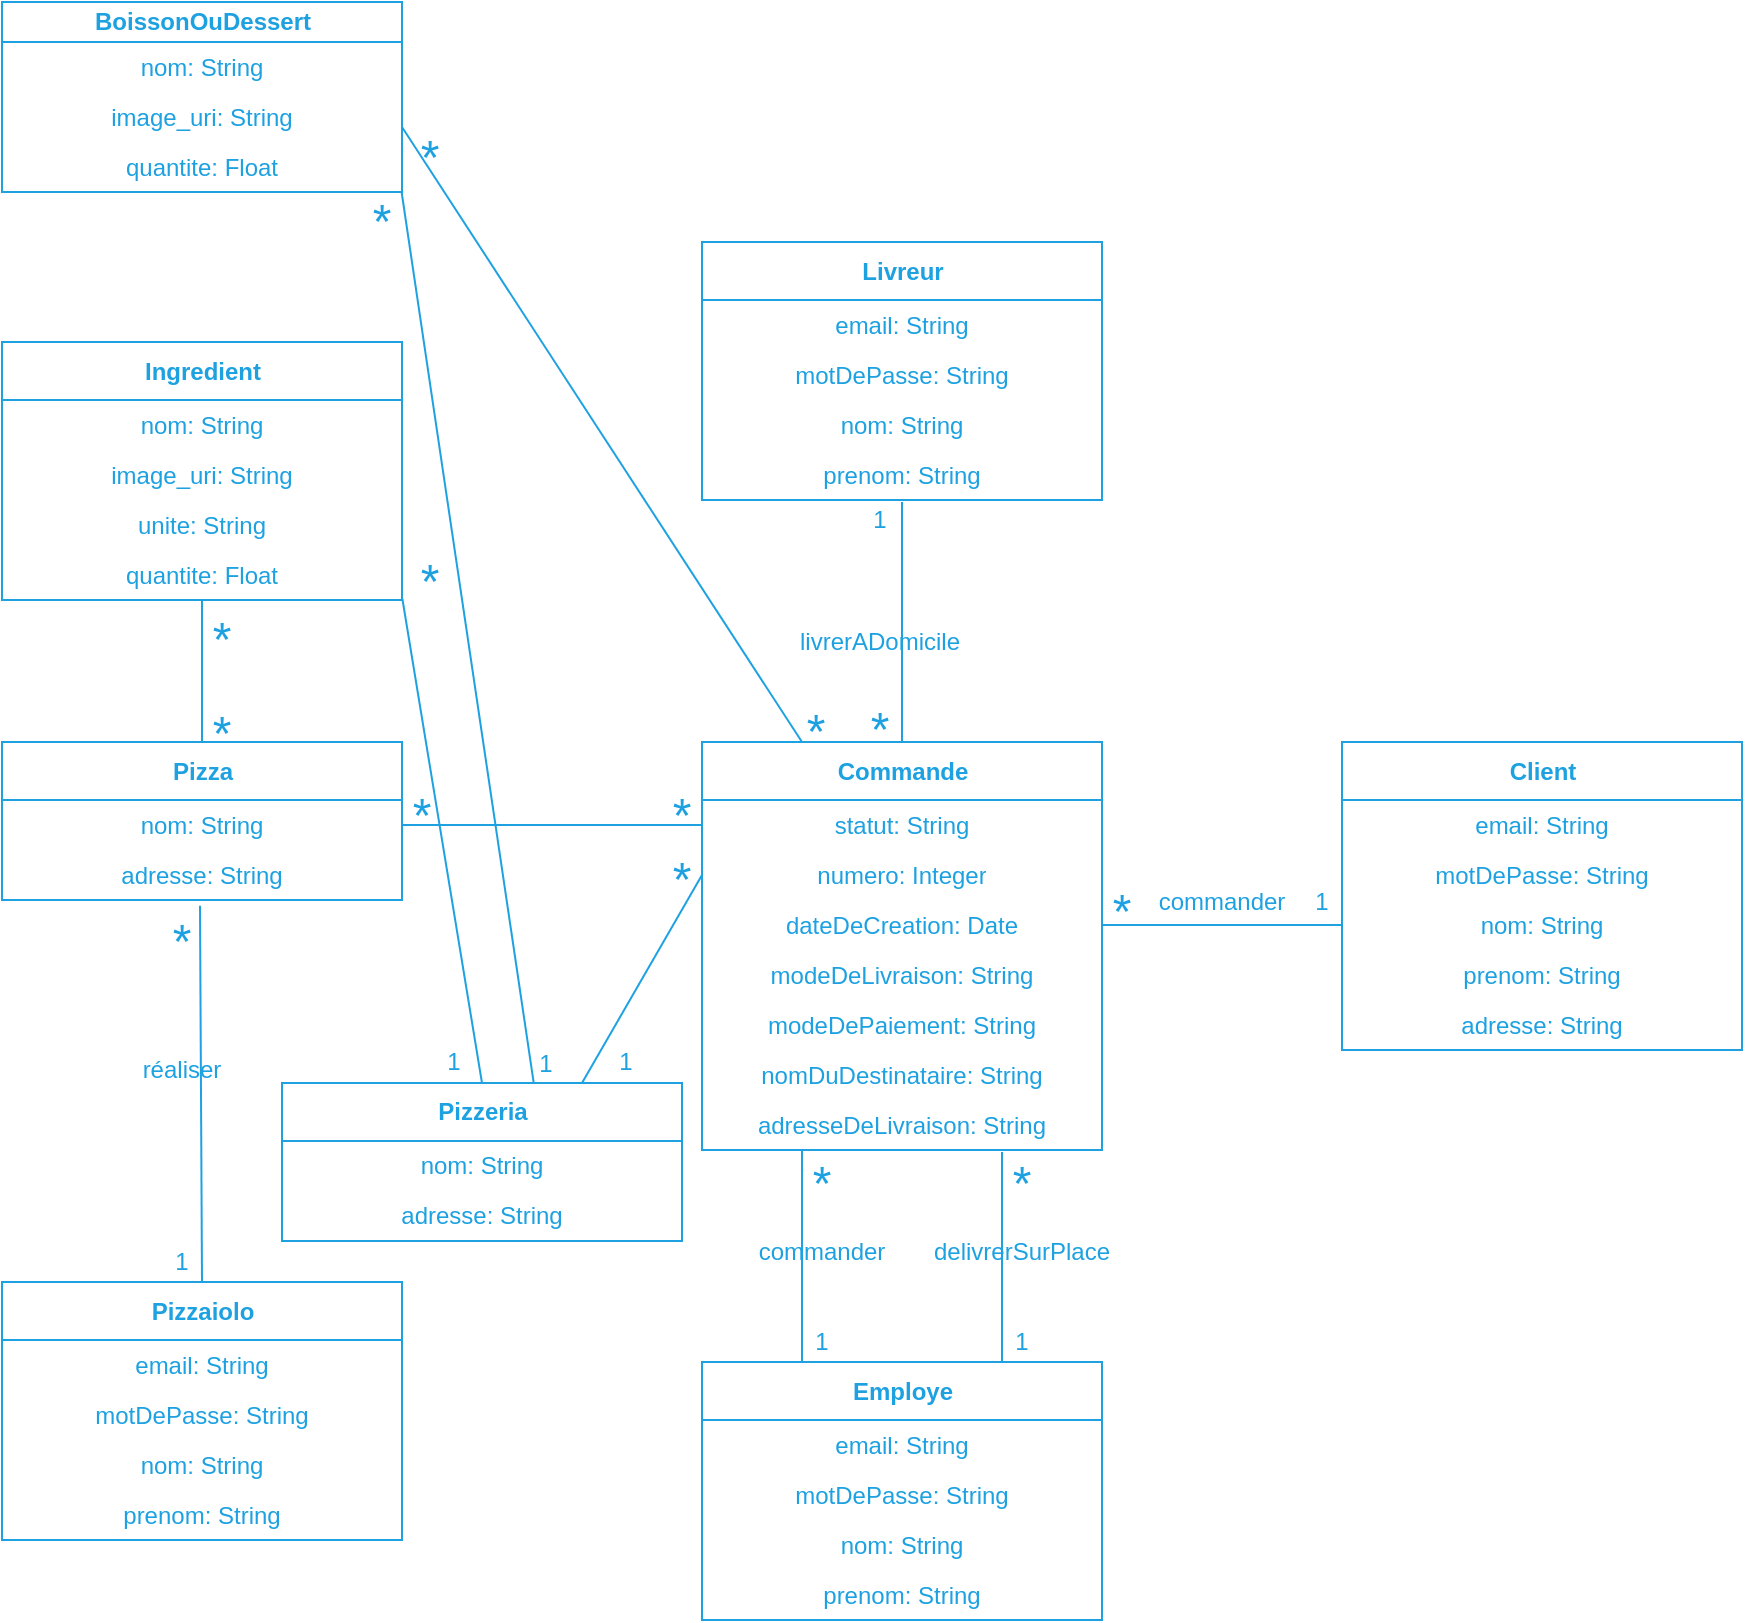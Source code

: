 <mxfile>
    <diagram id="vCWGlg-dAXmwwejnAdPU" name="Page-1">
        <mxGraphModel dx="1617" dy="1745" grid="1" gridSize="10" guides="1" tooltips="1" connect="1" arrows="1" fold="1" page="1" pageScale="1" pageWidth="827" pageHeight="1169" math="0" shadow="0">
            <root>
                <mxCell id="0"/>
                <mxCell id="1" parent="0"/>
                <mxCell id="62" style="edgeStyle=none;rounded=0;orthogonalLoop=1;jettySize=auto;html=1;exitX=0.5;exitY=0;exitDx=0;exitDy=0;endArrow=none;endFill=0;strokeColor=#1DA1E1;" parent="1" source="2" edge="1">
                    <mxGeometry relative="1" as="geometry">
                        <mxPoint x="330" y="160" as="targetPoint"/>
                    </mxGeometry>
                </mxCell>
                <mxCell id="2" value="&lt;font color=&quot;#1da1e1&quot;&gt;Commande&lt;/font&gt;" style="swimlane;fontStyle=1;align=center;verticalAlign=middle;childLayout=stackLayout;horizontal=1;startSize=29;horizontalStack=0;resizeParent=1;resizeParentMax=0;resizeLast=0;collapsible=0;marginBottom=0;html=1;fillColor=none;strokeColor=#1DA1E1;" parent="1" vertex="1">
                    <mxGeometry x="230" y="280" width="200" height="204" as="geometry"/>
                </mxCell>
                <mxCell id="3" value="&lt;font color=&quot;#1da1e1&quot;&gt;statut: String&lt;/font&gt;" style="text;html=1;strokeColor=none;fillColor=none;align=center;verticalAlign=middle;spacingLeft=4;spacingRight=4;overflow=hidden;rotatable=0;points=[[0,0.5],[1,0.5]];portConstraint=eastwest;" parent="2" vertex="1">
                    <mxGeometry y="29" width="200" height="25" as="geometry"/>
                </mxCell>
                <mxCell id="7" value="&lt;font color=&quot;#1da1e1&quot;&gt;numero: Integer&lt;/font&gt;" style="text;html=1;strokeColor=none;fillColor=none;align=center;verticalAlign=middle;spacingLeft=4;spacingRight=4;overflow=hidden;rotatable=0;points=[[0,0.5],[1,0.5]];portConstraint=eastwest;" parent="2" vertex="1">
                    <mxGeometry y="54" width="200" height="25" as="geometry"/>
                </mxCell>
                <mxCell id="15" value="&lt;font color=&quot;#1da1e1&quot;&gt;dateDeCreation: Date&lt;/font&gt;" style="text;html=1;strokeColor=none;fillColor=none;align=center;verticalAlign=middle;spacingLeft=4;spacingRight=4;overflow=hidden;rotatable=0;points=[[0,0.5],[1,0.5]];portConstraint=eastwest;" parent="2" vertex="1">
                    <mxGeometry y="79" width="200" height="25" as="geometry"/>
                </mxCell>
                <mxCell id="34" value="&lt;font color=&quot;#1da1e1&quot;&gt;modeDeLivraison: String&lt;/font&gt;" style="text;html=1;strokeColor=none;fillColor=none;align=center;verticalAlign=middle;spacingLeft=4;spacingRight=4;overflow=hidden;rotatable=0;points=[[0,0.5],[1,0.5]];portConstraint=eastwest;" parent="2" vertex="1">
                    <mxGeometry y="104" width="200" height="25" as="geometry"/>
                </mxCell>
                <mxCell id="35" value="&lt;font color=&quot;#1da1e1&quot;&gt;modeDePaiement: String&lt;/font&gt;" style="text;html=1;strokeColor=none;fillColor=none;align=center;verticalAlign=middle;spacingLeft=4;spacingRight=4;overflow=hidden;rotatable=0;points=[[0,0.5],[1,0.5]];portConstraint=eastwest;" parent="2" vertex="1">
                    <mxGeometry y="129" width="200" height="25" as="geometry"/>
                </mxCell>
                <mxCell id="131" value="&lt;span style=&quot;color: rgb(29 , 161 , 225)&quot;&gt;nomDuDestinataire: String&lt;/span&gt;" style="text;html=1;strokeColor=none;fillColor=none;align=center;verticalAlign=middle;spacingLeft=4;spacingRight=4;overflow=hidden;rotatable=0;points=[[0,0.5],[1,0.5]];portConstraint=eastwest;" vertex="1" parent="2">
                    <mxGeometry y="154" width="200" height="25" as="geometry"/>
                </mxCell>
                <mxCell id="132" value="&lt;span style=&quot;color: rgb(29 , 161 , 225)&quot;&gt;adresseDeLivraison: String&lt;/span&gt;" style="text;html=1;strokeColor=none;fillColor=none;align=center;verticalAlign=middle;spacingLeft=4;spacingRight=4;overflow=hidden;rotatable=0;points=[[0,0.5],[1,0.5]];portConstraint=eastwest;" vertex="1" parent="2">
                    <mxGeometry y="179" width="200" height="25" as="geometry"/>
                </mxCell>
                <mxCell id="10" value="&lt;font color=&quot;#1da1e1&quot;&gt;Client&lt;/font&gt;" style="swimlane;fontStyle=1;align=center;verticalAlign=middle;childLayout=stackLayout;horizontal=1;startSize=29;horizontalStack=0;resizeParent=1;resizeParentMax=0;resizeLast=0;collapsible=0;marginBottom=0;html=1;fillColor=none;strokeColor=#1DA1E1;" parent="1" vertex="1">
                    <mxGeometry x="550" y="280" width="200" height="154" as="geometry"/>
                </mxCell>
                <mxCell id="11" value="&lt;font color=&quot;#1da1e1&quot;&gt;email: String&lt;/font&gt;" style="text;html=1;strokeColor=none;fillColor=none;align=center;verticalAlign=middle;spacingLeft=4;spacingRight=4;overflow=hidden;rotatable=0;points=[[0,0.5],[1,0.5]];portConstraint=eastwest;" parent="10" vertex="1">
                    <mxGeometry y="29" width="200" height="25" as="geometry"/>
                </mxCell>
                <mxCell id="41" value="&lt;font color=&quot;#1da1e1&quot;&gt;motDePasse: String&lt;/font&gt;" style="text;html=1;strokeColor=none;fillColor=none;align=center;verticalAlign=middle;spacingLeft=4;spacingRight=4;overflow=hidden;rotatable=0;points=[[0,0.5],[1,0.5]];portConstraint=eastwest;" parent="10" vertex="1">
                    <mxGeometry y="54" width="200" height="25" as="geometry"/>
                </mxCell>
                <mxCell id="12" value="&lt;font color=&quot;#1da1e1&quot;&gt;nom: String&lt;/font&gt;" style="text;html=1;strokeColor=none;fillColor=none;align=center;verticalAlign=middle;spacingLeft=4;spacingRight=4;overflow=hidden;rotatable=0;points=[[0,0.5],[1,0.5]];portConstraint=eastwest;" parent="10" vertex="1">
                    <mxGeometry y="79" width="200" height="25" as="geometry"/>
                </mxCell>
                <mxCell id="13" value="&lt;font color=&quot;#1da1e1&quot;&gt;prenom: String&lt;/font&gt;" style="text;html=1;strokeColor=none;fillColor=none;align=center;verticalAlign=middle;spacingLeft=4;spacingRight=4;overflow=hidden;rotatable=0;points=[[0,0.5],[1,0.5]];portConstraint=eastwest;" parent="10" vertex="1">
                    <mxGeometry y="104" width="200" height="25" as="geometry"/>
                </mxCell>
                <mxCell id="14" value="&lt;font color=&quot;#1da1e1&quot;&gt;adresse: String&lt;/font&gt;" style="text;html=1;strokeColor=none;fillColor=none;align=center;verticalAlign=middle;spacingLeft=4;spacingRight=4;overflow=hidden;rotatable=0;points=[[0,0.5],[1,0.5]];portConstraint=eastwest;" parent="10" vertex="1">
                    <mxGeometry y="129" width="200" height="25" as="geometry"/>
                </mxCell>
                <mxCell id="20" style="rounded=0;orthogonalLoop=1;jettySize=auto;html=1;exitX=1;exitY=0.5;exitDx=0;exitDy=0;entryX=0;entryY=0.5;entryDx=0;entryDy=0;strokeColor=#1DA1E1;endArrow=none;endFill=0;" parent="1" source="15" target="12" edge="1">
                    <mxGeometry relative="1" as="geometry">
                        <mxPoint x="460" y="321.5" as="sourcePoint"/>
                    </mxGeometry>
                </mxCell>
                <mxCell id="23" value="&lt;font color=&quot;#1da1e1&quot; style=&quot;font-size: 24px ; line-height: 120%&quot;&gt;*&lt;/font&gt;" style="text;html=1;strokeColor=none;fillColor=none;align=center;verticalAlign=middle;whiteSpace=wrap;rounded=0;" parent="1" vertex="1">
                    <mxGeometry x="430" y="355" width="20" height="20" as="geometry"/>
                </mxCell>
                <mxCell id="25" value="&lt;font color=&quot;#1da1e1&quot;&gt;1&lt;/font&gt;" style="text;html=1;strokeColor=none;fillColor=none;align=center;verticalAlign=middle;whiteSpace=wrap;rounded=0;" parent="1" vertex="1">
                    <mxGeometry x="520" y="350" width="40" height="20" as="geometry"/>
                </mxCell>
                <mxCell id="26" value="&lt;font color=&quot;#1da1e1&quot;&gt;Employe&lt;/font&gt;" style="swimlane;fontStyle=1;align=center;verticalAlign=middle;childLayout=stackLayout;horizontal=1;startSize=29;horizontalStack=0;resizeParent=1;resizeParentMax=0;resizeLast=0;collapsible=0;marginBottom=0;html=1;fillColor=none;strokeColor=#1DA1E1;" parent="1" vertex="1">
                    <mxGeometry x="230" y="590" width="200" height="129" as="geometry"/>
                </mxCell>
                <mxCell id="27" value="&lt;font color=&quot;#1da1e1&quot;&gt;email: String&lt;/font&gt;" style="text;html=1;strokeColor=none;fillColor=none;align=center;verticalAlign=middle;spacingLeft=4;spacingRight=4;overflow=hidden;rotatable=0;points=[[0,0.5],[1,0.5]];portConstraint=eastwest;" parent="26" vertex="1">
                    <mxGeometry y="29" width="200" height="25" as="geometry"/>
                </mxCell>
                <mxCell id="42" value="&lt;font color=&quot;#1da1e1&quot;&gt;motDePasse: String&lt;/font&gt;" style="text;html=1;strokeColor=none;fillColor=none;align=center;verticalAlign=middle;spacingLeft=4;spacingRight=4;overflow=hidden;rotatable=0;points=[[0,0.5],[1,0.5]];portConstraint=eastwest;" parent="26" vertex="1">
                    <mxGeometry y="54" width="200" height="25" as="geometry"/>
                </mxCell>
                <mxCell id="28" value="&lt;font color=&quot;#1da1e1&quot;&gt;nom: String&lt;/font&gt;" style="text;html=1;strokeColor=none;fillColor=none;align=center;verticalAlign=middle;spacingLeft=4;spacingRight=4;overflow=hidden;rotatable=0;points=[[0,0.5],[1,0.5]];portConstraint=eastwest;" parent="26" vertex="1">
                    <mxGeometry y="79" width="200" height="25" as="geometry"/>
                </mxCell>
                <mxCell id="29" value="&lt;font color=&quot;#1da1e1&quot;&gt;prenom: String&lt;/font&gt;" style="text;html=1;strokeColor=none;fillColor=none;align=center;verticalAlign=middle;spacingLeft=4;spacingRight=4;overflow=hidden;rotatable=0;points=[[0,0.5],[1,0.5]];portConstraint=eastwest;" parent="26" vertex="1">
                    <mxGeometry y="104" width="200" height="25" as="geometry"/>
                </mxCell>
                <mxCell id="36" style="rounded=0;orthogonalLoop=1;jettySize=auto;html=1;entryX=0.25;entryY=0;entryDx=0;entryDy=0;endArrow=none;endFill=0;strokeColor=#1DA1E1;exitX=0.25;exitY=1;exitDx=0;exitDy=0;" parent="1" source="2" target="26" edge="1">
                    <mxGeometry relative="1" as="geometry">
                        <mxPoint x="290" y="460" as="sourcePoint"/>
                    </mxGeometry>
                </mxCell>
                <mxCell id="37" value="&lt;font color=&quot;#1da1e1&quot; style=&quot;font-size: 24px ; line-height: 120%&quot;&gt;*&lt;/font&gt;" style="text;html=1;strokeColor=none;fillColor=none;align=center;verticalAlign=middle;whiteSpace=wrap;rounded=0;" parent="1" vertex="1">
                    <mxGeometry x="280" y="491" width="20" height="20" as="geometry"/>
                </mxCell>
                <mxCell id="38" value="&lt;font color=&quot;#1da1e1&quot;&gt;1&lt;/font&gt;" style="text;html=1;strokeColor=none;fillColor=none;align=center;verticalAlign=middle;whiteSpace=wrap;rounded=0;" parent="1" vertex="1">
                    <mxGeometry x="270" y="570" width="40" height="20" as="geometry"/>
                </mxCell>
                <mxCell id="39" value="&lt;font color=&quot;#1da1e1&quot;&gt;commander&lt;/font&gt;" style="text;html=1;strokeColor=none;fillColor=none;align=center;verticalAlign=middle;whiteSpace=wrap;rounded=0;" parent="1" vertex="1">
                    <mxGeometry x="250" y="525" width="80" height="20" as="geometry"/>
                </mxCell>
                <mxCell id="40" value="&lt;font color=&quot;#1da1e1&quot;&gt;commander&lt;/font&gt;" style="text;html=1;strokeColor=none;fillColor=none;align=center;verticalAlign=middle;whiteSpace=wrap;rounded=0;" parent="1" vertex="1">
                    <mxGeometry x="450" y="350" width="80" height="20" as="geometry"/>
                </mxCell>
                <mxCell id="43" value="&lt;font color=&quot;#1da1e1&quot;&gt;Pizzaiolo&lt;/font&gt;" style="swimlane;fontStyle=1;align=center;verticalAlign=middle;childLayout=stackLayout;horizontal=1;startSize=29;horizontalStack=0;resizeParent=1;resizeParentMax=0;resizeLast=0;collapsible=0;marginBottom=0;html=1;fillColor=none;strokeColor=#1DA1E1;" parent="1" vertex="1">
                    <mxGeometry x="-120" y="550" width="200" height="129" as="geometry"/>
                </mxCell>
                <mxCell id="44" value="&lt;font color=&quot;#1da1e1&quot;&gt;email: String&lt;/font&gt;" style="text;html=1;strokeColor=none;fillColor=none;align=center;verticalAlign=middle;spacingLeft=4;spacingRight=4;overflow=hidden;rotatable=0;points=[[0,0.5],[1,0.5]];portConstraint=eastwest;" parent="43" vertex="1">
                    <mxGeometry y="29" width="200" height="25" as="geometry"/>
                </mxCell>
                <mxCell id="45" value="&lt;font color=&quot;#1da1e1&quot;&gt;motDePasse: String&lt;/font&gt;" style="text;html=1;strokeColor=none;fillColor=none;align=center;verticalAlign=middle;spacingLeft=4;spacingRight=4;overflow=hidden;rotatable=0;points=[[0,0.5],[1,0.5]];portConstraint=eastwest;" parent="43" vertex="1">
                    <mxGeometry y="54" width="200" height="25" as="geometry"/>
                </mxCell>
                <mxCell id="46" value="&lt;font color=&quot;#1da1e1&quot;&gt;nom: String&lt;/font&gt;" style="text;html=1;strokeColor=none;fillColor=none;align=center;verticalAlign=middle;spacingLeft=4;spacingRight=4;overflow=hidden;rotatable=0;points=[[0,0.5],[1,0.5]];portConstraint=eastwest;" parent="43" vertex="1">
                    <mxGeometry y="79" width="200" height="25" as="geometry"/>
                </mxCell>
                <mxCell id="47" value="&lt;font color=&quot;#1da1e1&quot;&gt;prenom: String&lt;/font&gt;" style="text;html=1;strokeColor=none;fillColor=none;align=center;verticalAlign=middle;spacingLeft=4;spacingRight=4;overflow=hidden;rotatable=0;points=[[0,0.5],[1,0.5]];portConstraint=eastwest;" parent="43" vertex="1">
                    <mxGeometry y="104" width="200" height="25" as="geometry"/>
                </mxCell>
                <mxCell id="49" style="rounded=0;orthogonalLoop=1;jettySize=auto;html=1;entryX=0.75;entryY=0;entryDx=0;entryDy=0;endArrow=none;endFill=0;strokeColor=#1DA1E1;" parent="1" target="26" edge="1">
                    <mxGeometry relative="1" as="geometry">
                        <mxPoint x="380" y="485" as="sourcePoint"/>
                        <mxPoint x="400" y="550" as="targetPoint"/>
                    </mxGeometry>
                </mxCell>
                <mxCell id="50" value="&lt;font color=&quot;#1da1e1&quot;&gt;delivrerSurPlace&lt;/font&gt;" style="text;html=1;strokeColor=none;fillColor=none;align=center;verticalAlign=middle;whiteSpace=wrap;rounded=0;" parent="1" vertex="1">
                    <mxGeometry x="350" y="525" width="80" height="20" as="geometry"/>
                </mxCell>
                <mxCell id="51" value="&lt;font color=&quot;#1da1e1&quot;&gt;1&lt;/font&gt;" style="text;html=1;strokeColor=none;fillColor=none;align=center;verticalAlign=middle;whiteSpace=wrap;rounded=0;" parent="1" vertex="1">
                    <mxGeometry x="370" y="570" width="40" height="20" as="geometry"/>
                </mxCell>
                <mxCell id="52" value="&lt;font color=&quot;#1da1e1&quot; style=&quot;font-size: 24px ; line-height: 120%&quot;&gt;*&lt;/font&gt;" style="text;html=1;strokeColor=none;fillColor=none;align=center;verticalAlign=middle;whiteSpace=wrap;rounded=0;" parent="1" vertex="1">
                    <mxGeometry x="380" y="491" width="20" height="20" as="geometry"/>
                </mxCell>
                <mxCell id="53" value="&lt;font color=&quot;#1da1e1&quot; style=&quot;font-size: 24px ; line-height: 120%&quot;&gt;*&lt;/font&gt;" style="text;html=1;strokeColor=none;fillColor=none;align=center;verticalAlign=middle;whiteSpace=wrap;rounded=0;" parent="1" vertex="1">
                    <mxGeometry x="-40" y="370" width="20" height="20" as="geometry"/>
                </mxCell>
                <mxCell id="54" value="&lt;font color=&quot;#1da1e1&quot;&gt;réaliser&lt;/font&gt;" style="text;html=1;strokeColor=none;fillColor=none;align=center;verticalAlign=middle;whiteSpace=wrap;rounded=0;" parent="1" vertex="1">
                    <mxGeometry x="-70" y="434" width="80" height="20" as="geometry"/>
                </mxCell>
                <mxCell id="55" value="&lt;font color=&quot;#1da1e1&quot;&gt;1&lt;/font&gt;" style="text;html=1;strokeColor=none;fillColor=none;align=center;verticalAlign=middle;whiteSpace=wrap;rounded=0;" parent="1" vertex="1">
                    <mxGeometry x="-50" y="530" width="40" height="20" as="geometry"/>
                </mxCell>
                <mxCell id="56" style="rounded=0;orthogonalLoop=1;jettySize=auto;html=1;endArrow=none;endFill=0;strokeColor=#1DA1E1;exitX=0.5;exitY=0;exitDx=0;exitDy=0;entryX=0.495;entryY=1.114;entryDx=0;entryDy=0;entryPerimeter=0;" parent="1" source="43" target="107" edge="1">
                    <mxGeometry relative="1" as="geometry">
                        <mxPoint x="280" y="160" as="sourcePoint"/>
                        <mxPoint x="40" y="390" as="targetPoint"/>
                    </mxGeometry>
                </mxCell>
                <mxCell id="57" value="&lt;font color=&quot;#1da1e1&quot;&gt;Livreur&lt;/font&gt;" style="swimlane;fontStyle=1;align=center;verticalAlign=middle;childLayout=stackLayout;horizontal=1;startSize=29;horizontalStack=0;resizeParent=1;resizeParentMax=0;resizeLast=0;collapsible=0;marginBottom=0;html=1;fillColor=none;strokeColor=#1DA1E1;" parent="1" vertex="1">
                    <mxGeometry x="230" y="30" width="200" height="129" as="geometry"/>
                </mxCell>
                <mxCell id="58" value="&lt;font color=&quot;#1da1e1&quot;&gt;email: String&lt;/font&gt;" style="text;html=1;strokeColor=none;fillColor=none;align=center;verticalAlign=middle;spacingLeft=4;spacingRight=4;overflow=hidden;rotatable=0;points=[[0,0.5],[1,0.5]];portConstraint=eastwest;" parent="57" vertex="1">
                    <mxGeometry y="29" width="200" height="25" as="geometry"/>
                </mxCell>
                <mxCell id="59" value="&lt;font color=&quot;#1da1e1&quot;&gt;motDePasse: String&lt;/font&gt;" style="text;html=1;strokeColor=none;fillColor=none;align=center;verticalAlign=middle;spacingLeft=4;spacingRight=4;overflow=hidden;rotatable=0;points=[[0,0.5],[1,0.5]];portConstraint=eastwest;" parent="57" vertex="1">
                    <mxGeometry y="54" width="200" height="25" as="geometry"/>
                </mxCell>
                <mxCell id="60" value="&lt;font color=&quot;#1da1e1&quot;&gt;nom: String&lt;/font&gt;" style="text;html=1;strokeColor=none;fillColor=none;align=center;verticalAlign=middle;spacingLeft=4;spacingRight=4;overflow=hidden;rotatable=0;points=[[0,0.5],[1,0.5]];portConstraint=eastwest;" parent="57" vertex="1">
                    <mxGeometry y="79" width="200" height="25" as="geometry"/>
                </mxCell>
                <mxCell id="61" value="&lt;font color=&quot;#1da1e1&quot;&gt;prenom: String&lt;/font&gt;" style="text;html=1;strokeColor=none;fillColor=none;align=center;verticalAlign=middle;spacingLeft=4;spacingRight=4;overflow=hidden;rotatable=0;points=[[0,0.5],[1,0.5]];portConstraint=eastwest;" parent="57" vertex="1">
                    <mxGeometry y="104" width="200" height="25" as="geometry"/>
                </mxCell>
                <mxCell id="63" value="&lt;font color=&quot;#1da1e1&quot;&gt;livrerADomicile&lt;/font&gt;" style="text;html=1;strokeColor=none;fillColor=none;align=center;verticalAlign=middle;whiteSpace=wrap;rounded=0;" parent="1" vertex="1">
                    <mxGeometry x="279" y="220" width="80" height="20" as="geometry"/>
                </mxCell>
                <mxCell id="64" value="&lt;font color=&quot;#1da1e1&quot; style=&quot;font-size: 24px ; line-height: 120%&quot;&gt;*&lt;/font&gt;" style="text;html=1;strokeColor=none;fillColor=none;align=center;verticalAlign=middle;whiteSpace=wrap;rounded=0;" parent="1" vertex="1">
                    <mxGeometry x="309" y="264" width="20" height="20" as="geometry"/>
                </mxCell>
                <mxCell id="66" value="&lt;font color=&quot;#1da1e1&quot;&gt;1&lt;/font&gt;" style="text;html=1;strokeColor=none;fillColor=none;align=center;verticalAlign=middle;whiteSpace=wrap;rounded=0;" parent="1" vertex="1">
                    <mxGeometry x="299" y="159" width="40" height="20" as="geometry"/>
                </mxCell>
                <mxCell id="77" value="&lt;font color=&quot;#1da1e1&quot;&gt;Ingredient&lt;/font&gt;" style="swimlane;fontStyle=1;align=center;verticalAlign=middle;childLayout=stackLayout;horizontal=1;startSize=29;horizontalStack=0;resizeParent=1;resizeParentMax=0;resizeLast=0;collapsible=0;marginBottom=0;html=1;fillColor=none;strokeColor=#1DA1E1;" parent="1" vertex="1">
                    <mxGeometry x="-120" y="80" width="200" height="129" as="geometry"/>
                </mxCell>
                <mxCell id="78" value="&lt;font color=&quot;#1da1e1&quot;&gt;nom: String&lt;/font&gt;" style="text;html=1;strokeColor=none;fillColor=none;align=center;verticalAlign=middle;spacingLeft=4;spacingRight=4;overflow=hidden;rotatable=0;points=[[0,0.5],[1,0.5]];portConstraint=eastwest;" parent="77" vertex="1">
                    <mxGeometry y="29" width="200" height="25" as="geometry"/>
                </mxCell>
                <mxCell id="101" value="&lt;font color=&quot;#1da1e1&quot;&gt;image_uri: String&lt;/font&gt;" style="text;html=1;strokeColor=none;fillColor=none;align=center;verticalAlign=middle;spacingLeft=4;spacingRight=4;overflow=hidden;rotatable=0;points=[[0,0.5],[1,0.5]];portConstraint=eastwest;" parent="77" vertex="1">
                    <mxGeometry y="54" width="200" height="25" as="geometry"/>
                </mxCell>
                <mxCell id="79" value="&lt;font color=&quot;#1da1e1&quot;&gt;unite: String&lt;/font&gt;" style="text;html=1;strokeColor=none;fillColor=none;align=center;verticalAlign=middle;spacingLeft=4;spacingRight=4;overflow=hidden;rotatable=0;points=[[0,0.5],[1,0.5]];portConstraint=eastwest;" parent="77" vertex="1">
                    <mxGeometry y="79" width="200" height="25" as="geometry"/>
                </mxCell>
                <mxCell id="80" value="&lt;font color=&quot;#1da1e1&quot;&gt;quantite: Float&lt;/font&gt;" style="text;html=1;strokeColor=none;fillColor=none;align=center;verticalAlign=middle;spacingLeft=4;spacingRight=4;overflow=hidden;rotatable=0;points=[[0,0.5],[1,0.5]];portConstraint=eastwest;" parent="77" vertex="1">
                    <mxGeometry y="104" width="200" height="25" as="geometry"/>
                </mxCell>
                <mxCell id="90" style="edgeStyle=none;rounded=0;orthogonalLoop=1;jettySize=auto;html=1;exitX=0.5;exitY=0;exitDx=0;exitDy=0;entryX=0.5;entryY=1;entryDx=0;entryDy=0;endArrow=none;endFill=0;strokeColor=#1DA1E1;" parent="1" source="82" target="77" edge="1">
                    <mxGeometry relative="1" as="geometry"/>
                </mxCell>
                <mxCell id="82" value="&lt;font color=&quot;#1da1e1&quot;&gt;Pizza&lt;/font&gt;" style="swimlane;fontStyle=1;align=center;verticalAlign=middle;childLayout=stackLayout;horizontal=1;startSize=29;horizontalStack=0;resizeParent=1;resizeParentMax=0;resizeLast=0;collapsible=0;marginBottom=0;html=1;fillColor=none;strokeColor=#1DA1E1;" parent="1" vertex="1">
                    <mxGeometry x="-120" y="280" width="200" height="79" as="geometry"/>
                </mxCell>
                <mxCell id="83" value="&lt;font color=&quot;#1da1e1&quot;&gt;nom: String&lt;/font&gt;" style="text;html=1;strokeColor=none;fillColor=none;align=center;verticalAlign=middle;spacingLeft=4;spacingRight=4;overflow=hidden;rotatable=0;points=[[0,0.5],[1,0.5]];portConstraint=eastwest;" parent="82" vertex="1">
                    <mxGeometry y="29" width="200" height="25" as="geometry"/>
                </mxCell>
                <mxCell id="107" value="&lt;font color=&quot;#1da1e1&quot;&gt;adresse: String&lt;/font&gt;" style="text;html=1;strokeColor=none;fillColor=none;align=center;verticalAlign=middle;spacingLeft=4;spacingRight=4;overflow=hidden;rotatable=0;points=[[0,0.5],[1,0.5]];portConstraint=eastwest;" parent="82" vertex="1">
                    <mxGeometry y="54" width="200" height="25" as="geometry"/>
                </mxCell>
                <mxCell id="86" style="edgeStyle=none;rounded=0;orthogonalLoop=1;jettySize=auto;html=1;exitX=1;exitY=0.5;exitDx=0;exitDy=0;entryX=0;entryY=0.5;entryDx=0;entryDy=0;endArrow=none;endFill=0;strokeColor=#1DA1E1;" parent="1" source="83" target="3" edge="1">
                    <mxGeometry relative="1" as="geometry"/>
                </mxCell>
                <mxCell id="87" value="&lt;font color=&quot;#1da1e1&quot; style=&quot;font-size: 24px ; line-height: 120%&quot;&gt;*&lt;/font&gt;" style="text;html=1;strokeColor=none;fillColor=none;align=center;verticalAlign=middle;whiteSpace=wrap;rounded=0;" parent="1" vertex="1">
                    <mxGeometry x="80" y="307" width="20" height="20" as="geometry"/>
                </mxCell>
                <mxCell id="89" value="&lt;font color=&quot;#1da1e1&quot; style=&quot;font-size: 24px ; line-height: 120%&quot;&gt;*&lt;/font&gt;" style="text;html=1;strokeColor=none;fillColor=none;align=center;verticalAlign=middle;whiteSpace=wrap;rounded=0;" parent="1" vertex="1">
                    <mxGeometry x="210" y="307" width="20" height="20" as="geometry"/>
                </mxCell>
                <mxCell id="91" value="&lt;font color=&quot;#1da1e1&quot; style=&quot;font-size: 24px ; line-height: 120%&quot;&gt;*&lt;/font&gt;" style="text;html=1;strokeColor=none;fillColor=none;align=center;verticalAlign=middle;whiteSpace=wrap;rounded=0;" parent="1" vertex="1">
                    <mxGeometry x="-20" y="219" width="20" height="20" as="geometry"/>
                </mxCell>
                <mxCell id="92" value="&lt;font color=&quot;#1da1e1&quot; style=&quot;font-size: 24px ; line-height: 120%&quot;&gt;*&lt;/font&gt;" style="text;html=1;strokeColor=none;fillColor=none;align=center;verticalAlign=middle;whiteSpace=wrap;rounded=0;" parent="1" vertex="1">
                    <mxGeometry x="-20" y="266" width="20" height="20" as="geometry"/>
                </mxCell>
                <mxCell id="102" value="&lt;font color=&quot;#1da1e1&quot;&gt;BoissonOuDessert&lt;/font&gt;" style="swimlane;fontStyle=1;align=center;verticalAlign=middle;childLayout=stackLayout;horizontal=1;startSize=20;horizontalStack=0;resizeParent=1;resizeParentMax=0;resizeLast=0;collapsible=0;marginBottom=0;html=1;fillColor=none;strokeColor=#1DA1E1;" parent="1" vertex="1">
                    <mxGeometry x="-120" y="-90" width="200" height="95" as="geometry"/>
                </mxCell>
                <mxCell id="103" value="&lt;font color=&quot;#1da1e1&quot;&gt;nom: String&lt;/font&gt;" style="text;html=1;strokeColor=none;fillColor=none;align=center;verticalAlign=middle;spacingLeft=4;spacingRight=4;overflow=hidden;rotatable=0;points=[[0,0.5],[1,0.5]];portConstraint=eastwest;" parent="102" vertex="1">
                    <mxGeometry y="20" width="200" height="25" as="geometry"/>
                </mxCell>
                <mxCell id="104" value="&lt;font color=&quot;#1da1e1&quot;&gt;image_uri: String&lt;/font&gt;" style="text;html=1;strokeColor=none;fillColor=none;align=center;verticalAlign=middle;spacingLeft=4;spacingRight=4;overflow=hidden;rotatable=0;points=[[0,0.5],[1,0.5]];portConstraint=eastwest;" parent="102" vertex="1">
                    <mxGeometry y="45" width="200" height="25" as="geometry"/>
                </mxCell>
                <mxCell id="106" value="&lt;font color=&quot;#1da1e1&quot;&gt;quantite: Float&lt;/font&gt;" style="text;html=1;strokeColor=none;fillColor=none;align=center;verticalAlign=middle;spacingLeft=4;spacingRight=4;overflow=hidden;rotatable=0;points=[[0,0.5],[1,0.5]];portConstraint=eastwest;" parent="102" vertex="1">
                    <mxGeometry y="70" width="200" height="25" as="geometry"/>
                </mxCell>
                <mxCell id="108" style="edgeStyle=none;rounded=0;orthogonalLoop=1;jettySize=auto;html=1;exitX=1;exitY=0.5;exitDx=0;exitDy=0;entryX=0.25;entryY=0;entryDx=0;entryDy=0;endArrow=none;endFill=0;strokeColor=#1DA1E1;" parent="1" target="2" edge="1">
                    <mxGeometry relative="1" as="geometry">
                        <mxPoint x="80" y="-27.5" as="sourcePoint"/>
                    </mxGeometry>
                </mxCell>
                <mxCell id="109" value="&lt;font color=&quot;#1da1e1&quot; style=&quot;font-size: 24px ; line-height: 120%&quot;&gt;*&lt;/font&gt;" style="text;html=1;strokeColor=none;fillColor=none;align=center;verticalAlign=middle;whiteSpace=wrap;rounded=0;" parent="1" vertex="1">
                    <mxGeometry x="84" y="-22" width="20" height="20" as="geometry"/>
                </mxCell>
                <mxCell id="110" value="&lt;font color=&quot;#1da1e1&quot; style=&quot;font-size: 24px ; line-height: 120%&quot;&gt;*&lt;/font&gt;" style="text;html=1;strokeColor=none;fillColor=none;align=center;verticalAlign=middle;whiteSpace=wrap;rounded=0;" parent="1" vertex="1">
                    <mxGeometry x="277" y="265" width="20" height="20" as="geometry"/>
                </mxCell>
                <mxCell id="111" value="&lt;font color=&quot;#1da1e1&quot;&gt;Pizzeria&lt;/font&gt;" style="swimlane;fontStyle=1;align=center;verticalAlign=middle;childLayout=stackLayout;horizontal=1;startSize=29;horizontalStack=0;resizeParent=1;resizeParentMax=0;resizeLast=0;collapsible=0;marginBottom=0;html=1;fillColor=none;strokeColor=#1DA1E1;" parent="1" vertex="1">
                    <mxGeometry x="20" y="450.5" width="200" height="79" as="geometry"/>
                </mxCell>
                <mxCell id="112" value="&lt;font color=&quot;#1da1e1&quot;&gt;nom: String&lt;/font&gt;" style="text;html=1;strokeColor=none;fillColor=none;align=center;verticalAlign=middle;spacingLeft=4;spacingRight=4;overflow=hidden;rotatable=0;points=[[0,0.5],[1,0.5]];portConstraint=eastwest;" parent="111" vertex="1">
                    <mxGeometry y="29" width="200" height="25" as="geometry"/>
                </mxCell>
                <mxCell id="113" value="&lt;font color=&quot;#1da1e1&quot;&gt;adresse: String&lt;/font&gt;" style="text;html=1;strokeColor=none;fillColor=none;align=center;verticalAlign=middle;spacingLeft=4;spacingRight=4;overflow=hidden;rotatable=0;points=[[0,0.5],[1,0.5]];portConstraint=eastwest;" parent="111" vertex="1">
                    <mxGeometry y="54" width="200" height="25" as="geometry"/>
                </mxCell>
                <mxCell id="117" style="edgeStyle=none;rounded=0;orthogonalLoop=1;jettySize=auto;html=1;exitX=0;exitY=0.5;exitDx=0;exitDy=0;endArrow=none;endFill=0;strokeColor=#1DA1E1;entryX=0.75;entryY=0;entryDx=0;entryDy=0;" parent="1" source="7" target="111" edge="1">
                    <mxGeometry relative="1" as="geometry">
                        <mxPoint x="550" y="106.5" as="targetPoint"/>
                        <mxPoint x="440" y="106.5" as="sourcePoint"/>
                    </mxGeometry>
                </mxCell>
                <mxCell id="122" style="edgeStyle=none;rounded=0;orthogonalLoop=1;jettySize=auto;html=1;exitX=1.001;exitY=0.98;exitDx=0;exitDy=0;endArrow=none;endFill=0;strokeColor=#1DA1E1;entryX=0.5;entryY=0;entryDx=0;entryDy=0;exitPerimeter=0;" parent="1" source="80" target="111" edge="1">
                    <mxGeometry relative="1" as="geometry">
                        <mxPoint x="180" y="460.5" as="targetPoint"/>
                        <mxPoint x="240" y="356.5" as="sourcePoint"/>
                    </mxGeometry>
                </mxCell>
                <mxCell id="123" value="&lt;font color=&quot;#1da1e1&quot; style=&quot;font-size: 24px ; line-height: 120%&quot;&gt;*&lt;/font&gt;" style="text;html=1;strokeColor=none;fillColor=none;align=center;verticalAlign=middle;whiteSpace=wrap;rounded=0;" parent="1" vertex="1">
                    <mxGeometry x="210" y="339" width="20" height="20" as="geometry"/>
                </mxCell>
                <mxCell id="124" value="&lt;font color=&quot;#1da1e1&quot; style=&quot;font-size: 24px ; line-height: 120%&quot;&gt;*&lt;/font&gt;" style="text;html=1;strokeColor=none;fillColor=none;align=center;verticalAlign=middle;whiteSpace=wrap;rounded=0;" parent="1" vertex="1">
                    <mxGeometry x="84" y="190" width="20" height="20" as="geometry"/>
                </mxCell>
                <mxCell id="125" value="&lt;font color=&quot;#1da1e1&quot;&gt;1&lt;/font&gt;" style="text;html=1;strokeColor=none;fillColor=none;align=center;verticalAlign=middle;whiteSpace=wrap;rounded=0;" parent="1" vertex="1">
                    <mxGeometry x="86" y="430" width="40" height="20" as="geometry"/>
                </mxCell>
                <mxCell id="127" value="&lt;font color=&quot;#1da1e1&quot;&gt;1&lt;/font&gt;" style="text;html=1;strokeColor=none;fillColor=none;align=center;verticalAlign=middle;whiteSpace=wrap;rounded=0;" parent="1" vertex="1">
                    <mxGeometry x="172" y="430" width="40" height="20" as="geometry"/>
                </mxCell>
                <mxCell id="128" style="edgeStyle=none;rounded=0;orthogonalLoop=1;jettySize=auto;html=1;exitX=0.999;exitY=1;exitDx=0;exitDy=0;endArrow=none;endFill=0;strokeColor=#1DA1E1;entryX=0.629;entryY=-0.006;entryDx=0;entryDy=0;exitPerimeter=0;entryPerimeter=0;" parent="1" source="106" target="111" edge="1">
                    <mxGeometry relative="1" as="geometry">
                        <mxPoint x="130" y="460.5" as="targetPoint"/>
                        <mxPoint x="90.2" y="198.5" as="sourcePoint"/>
                    </mxGeometry>
                </mxCell>
                <mxCell id="129" value="&lt;font color=&quot;#1da1e1&quot; style=&quot;font-size: 24px ; line-height: 120%&quot;&gt;*&lt;/font&gt;" style="text;html=1;strokeColor=none;fillColor=none;align=center;verticalAlign=middle;whiteSpace=wrap;rounded=0;" parent="1" vertex="1">
                    <mxGeometry x="60" y="10" width="20" height="20" as="geometry"/>
                </mxCell>
                <mxCell id="130" value="&lt;font color=&quot;#1da1e1&quot;&gt;1&lt;/font&gt;" style="text;html=1;strokeColor=none;fillColor=none;align=center;verticalAlign=middle;whiteSpace=wrap;rounded=0;" parent="1" vertex="1">
                    <mxGeometry x="132" y="430.5" width="40" height="20" as="geometry"/>
                </mxCell>
            </root>
        </mxGraphModel>
    </diagram>
</mxfile>